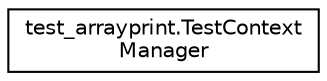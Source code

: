 digraph "Graphical Class Hierarchy"
{
 // LATEX_PDF_SIZE
  edge [fontname="Helvetica",fontsize="10",labelfontname="Helvetica",labelfontsize="10"];
  node [fontname="Helvetica",fontsize="10",shape=record];
  rankdir="LR";
  Node0 [label="test_arrayprint.TestContext\lManager",height=0.2,width=0.4,color="black", fillcolor="white", style="filled",URL="$classtest__arrayprint_1_1TestContextManager.html",tooltip=" "];
}
